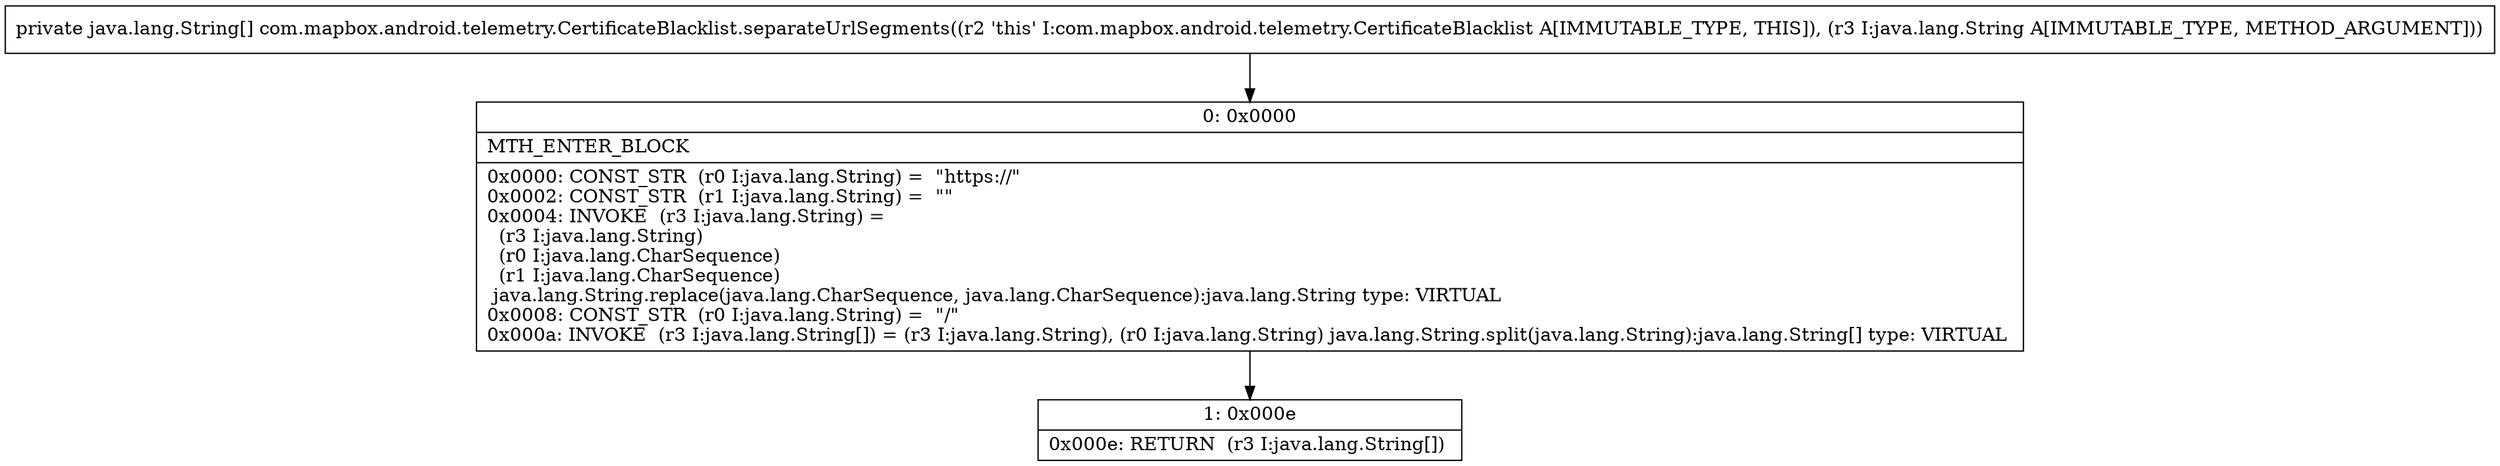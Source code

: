 digraph "CFG forcom.mapbox.android.telemetry.CertificateBlacklist.separateUrlSegments(Ljava\/lang\/String;)[Ljava\/lang\/String;" {
Node_0 [shape=record,label="{0\:\ 0x0000|MTH_ENTER_BLOCK\l|0x0000: CONST_STR  (r0 I:java.lang.String) =  \"https:\/\/\" \l0x0002: CONST_STR  (r1 I:java.lang.String) =  \"\" \l0x0004: INVOKE  (r3 I:java.lang.String) = \l  (r3 I:java.lang.String)\l  (r0 I:java.lang.CharSequence)\l  (r1 I:java.lang.CharSequence)\l java.lang.String.replace(java.lang.CharSequence, java.lang.CharSequence):java.lang.String type: VIRTUAL \l0x0008: CONST_STR  (r0 I:java.lang.String) =  \"\/\" \l0x000a: INVOKE  (r3 I:java.lang.String[]) = (r3 I:java.lang.String), (r0 I:java.lang.String) java.lang.String.split(java.lang.String):java.lang.String[] type: VIRTUAL \l}"];
Node_1 [shape=record,label="{1\:\ 0x000e|0x000e: RETURN  (r3 I:java.lang.String[]) \l}"];
MethodNode[shape=record,label="{private java.lang.String[] com.mapbox.android.telemetry.CertificateBlacklist.separateUrlSegments((r2 'this' I:com.mapbox.android.telemetry.CertificateBlacklist A[IMMUTABLE_TYPE, THIS]), (r3 I:java.lang.String A[IMMUTABLE_TYPE, METHOD_ARGUMENT])) }"];
MethodNode -> Node_0;
Node_0 -> Node_1;
}


